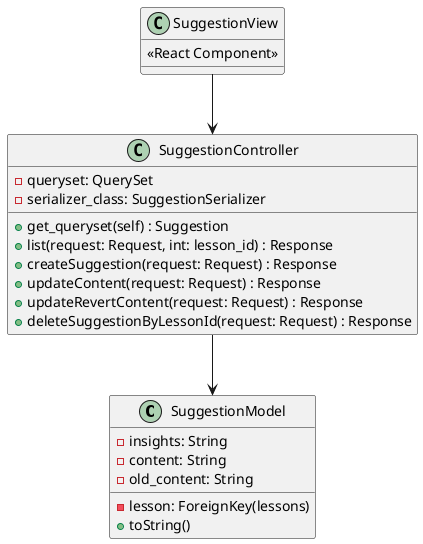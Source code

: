 @startuml

class SuggestionModel {
  - lesson: ForeignKey(lessons)
  - insights: String
  - content: String
  - old_content: String
  + toString()
}

class SuggestionController {
  - queryset: QuerySet
  - serializer_class: SuggestionSerializer
  + get_queryset(self) : Suggestion
  + list(request: Request, int: lesson_id) : Response
  + createSuggestion(request: Request) : Response
  + updateContent(request: Request) : Response
  + updateRevertContent(request: Request) : Response
  + deleteSuggestionByLessonId(request: Request) : Response
}

class SuggestionView {
  <<React Component>>
}

SuggestionController --> SuggestionModel
SuggestionView --> SuggestionController

@enduml
